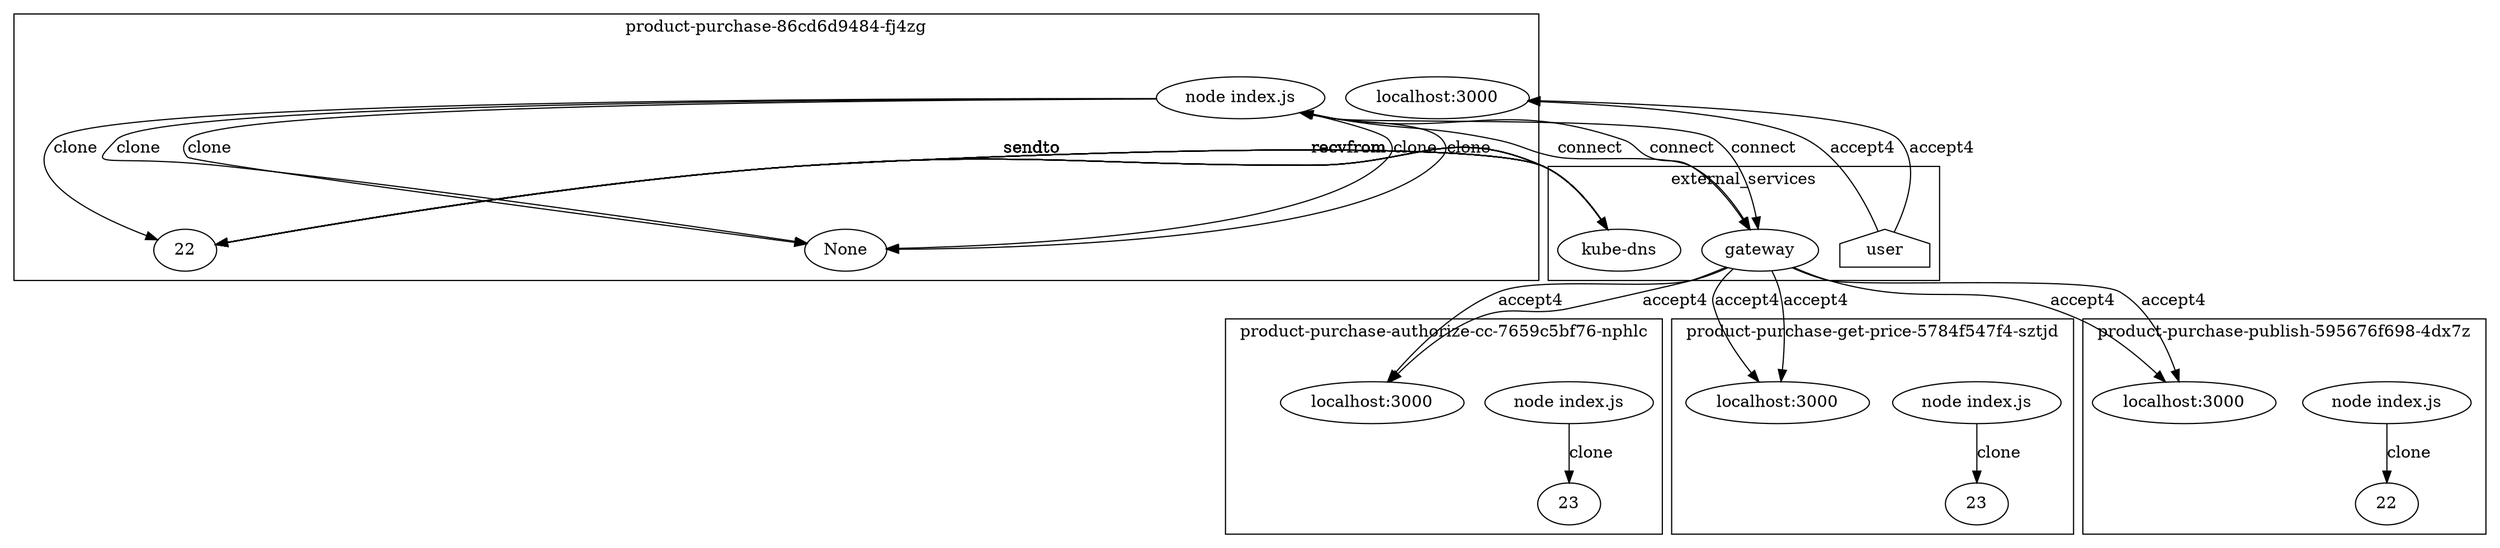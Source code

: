 digraph G {
	subgraph "cluster_ product-purchase-authorize-cc-7659c5bf76-nphlc " {
		label=" product-purchase-authorize-cc-7659c5bf76-nphlc "
		40356 [label="node index.js"]
		40356 -> 40584 [label=clone]
		"product-purchase-authorize-cc_localhost_3000" [label="localhost:3000"]
		"product-purchase-authorize-cc_localhost_3000" [label="localhost:3000"]
		40584 [label=23]
	}
	subgraph "cluster_ product-purchase-86cd6d9484-fj4zg " {
		label=" product-purchase-86cd6d9484-fj4zg "
		41070 [label="node index.js"]
		41070 -> 43797 [label=clone]
		"product-purchase_localhost_3000" [label="localhost:3000"]
		"product-purchase_localhost_3000" [label="localhost:3000"]
		41070 -> None [label=clone]
		41070 -> None [label=clone]
		41070 -> None [label=clone]
		41070 -> None [label=clone]
		43797 [label=22]
	}
	subgraph "cluster_ product-purchase-get-price-5784f547f4-sztjd " {
		label=" product-purchase-get-price-5784f547f4-sztjd "
		41990 [label="node index.js"]
		41990 -> 42173 [label=clone]
		"product-purchase-get-price_localhost_3000" [label="localhost:3000"]
		"product-purchase-get-price_localhost_3000" [label="localhost:3000"]
		42173 [label=23]
	}
	subgraph "cluster_ product-purchase-publish-595676f698-4dx7z " {
		label=" product-purchase-publish-595676f698-4dx7z "
		42799 [label="node index.js"]
		42799 -> 42996 [label=clone]
		"product-purchase-publish_localhost_3000" [label="localhost:3000"]
		"product-purchase-publish_localhost_3000" [label="localhost:3000"]
		42996 [label=22]
	}
	subgraph cluster_services {
		label=external_services
		user [shape=house]
		"10.107.89.58_8080" -> "product-purchase-authorize-cc_localhost_3000" [label=accept4]
		"10.107.89.58_8080" -> "product-purchase-authorize-cc_localhost_3000" [label=accept4]
		user -> "product-purchase_localhost_3000" [label=accept4]
		user -> "product-purchase_localhost_3000" [label=accept4]
		"10.107.89.58_8080" [label=gateway]
		41070 -> "10.107.89.58_8080" [label=connect dir=both]
		"10.107.89.58_8080" [label=gateway]
		41070 -> "10.107.89.58_8080" [label=connect dir=both]
		"10.107.89.58_8080" [label=gateway]
		41070 -> "10.107.89.58_8080" [label=connect dir=both]
		"10.96.0.10_53" [label="kube-dns"]
		43797 -> "10.96.0.10_53" [label=sendto]
		"10.96.0.10_53" [label="kube-dns"]
		43797 -> "10.96.0.10_53" [label=sendto]
		"10.96.0.10_53" [label="kube-dns"]
		"10.96.0.10_53" -> 43797 [label=recvfrom]
		"10.96.0.10_53" [label="kube-dns"]
		"10.96.0.10_53" -> 43797 [label=recvfrom]
		"10.96.0.10_53" [label="kube-dns"]
		43797 -> "10.96.0.10_53" [label=sendto]
		"10.96.0.10_53" [label="kube-dns"]
		43797 -> "10.96.0.10_53" [label=sendto]
		"10.96.0.10_53" [label="kube-dns"]
		"10.96.0.10_53" -> 43797 [label=recvfrom]
		"10.96.0.10_53" [label="kube-dns"]
		"10.96.0.10_53" -> 43797 [label=recvfrom]
		"10.96.0.10_53" [label="kube-dns"]
		43797 -> "10.96.0.10_53" [label=sendto]
		"10.96.0.10_53" [label="kube-dns"]
		43797 -> "10.96.0.10_53" [label=sendto]
		"10.96.0.10_53" [label="kube-dns"]
		"10.96.0.10_53" -> 43797 [label=recvfrom]
		"10.96.0.10_53" [label="kube-dns"]
		"10.96.0.10_53" -> 43797 [label=recvfrom]
		"10.96.0.10_53" [label="kube-dns"]
		43797 -> "10.96.0.10_53" [label=sendto]
		"10.96.0.10_53" [label="kube-dns"]
		43797 -> "10.96.0.10_53" [label=sendto]
		"10.96.0.10_53" [label="kube-dns"]
		"10.96.0.10_53" -> 43797 [label=recvfrom]
		"10.96.0.10_53" [label="kube-dns"]
		"10.96.0.10_53" -> 43797 [label=recvfrom]
		"10.107.89.58_8080" -> "product-purchase-get-price_localhost_3000" [label=accept4]
		"10.107.89.58_8080" -> "product-purchase-get-price_localhost_3000" [label=accept4]
		"10.107.89.58_8080" -> "product-purchase-publish_localhost_3000" [label=accept4]
		"10.107.89.58_8080" -> "product-purchase-publish_localhost_3000" [label=accept4]
	}
}
